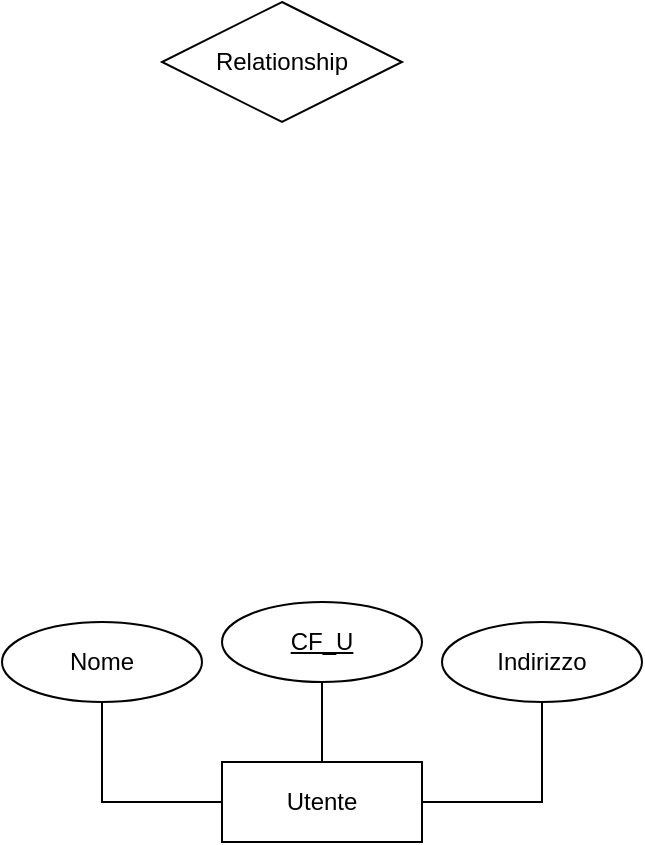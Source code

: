 <mxfile version="16.6.6" type="github">
  <diagram id="R2lEEEUBdFMjLlhIrx00" name="Page-1">
    <mxGraphModel dx="1422" dy="754" grid="1" gridSize="10" guides="1" tooltips="1" connect="1" arrows="1" fold="1" page="1" pageScale="1" pageWidth="1169" pageHeight="827" math="0" shadow="0" extFonts="Permanent Marker^https://fonts.googleapis.com/css?family=Permanent+Marker">
      <root>
        <mxCell id="0" />
        <mxCell id="1" parent="0" />
        <mxCell id="5CXdZSQUnjhNJFEUCRJK-9" style="edgeStyle=orthogonalEdgeStyle;rounded=0;orthogonalLoop=1;jettySize=auto;html=1;exitX=0;exitY=0.5;exitDx=0;exitDy=0;entryX=0.5;entryY=1;entryDx=0;entryDy=0;endArrow=none;endFill=0;" edge="1" parent="1" source="5CXdZSQUnjhNJFEUCRJK-2" target="5CXdZSQUnjhNJFEUCRJK-6">
          <mxGeometry relative="1" as="geometry" />
        </mxCell>
        <mxCell id="5CXdZSQUnjhNJFEUCRJK-11" style="edgeStyle=orthogonalEdgeStyle;rounded=0;orthogonalLoop=1;jettySize=auto;html=1;exitX=1;exitY=0.5;exitDx=0;exitDy=0;endArrow=none;endFill=0;" edge="1" parent="1" source="5CXdZSQUnjhNJFEUCRJK-2" target="5CXdZSQUnjhNJFEUCRJK-8">
          <mxGeometry relative="1" as="geometry" />
        </mxCell>
        <mxCell id="5CXdZSQUnjhNJFEUCRJK-2" value="Utente" style="whiteSpace=wrap;html=1;align=center;" vertex="1" parent="1">
          <mxGeometry x="160" y="400" width="100" height="40" as="geometry" />
        </mxCell>
        <mxCell id="5CXdZSQUnjhNJFEUCRJK-3" value="Relationship" style="shape=rhombus;perimeter=rhombusPerimeter;whiteSpace=wrap;html=1;align=center;" vertex="1" parent="1">
          <mxGeometry x="130" y="20" width="120" height="60" as="geometry" />
        </mxCell>
        <mxCell id="5CXdZSQUnjhNJFEUCRJK-6" value="Nome" style="ellipse;whiteSpace=wrap;html=1;align=center;" vertex="1" parent="1">
          <mxGeometry x="50" y="330" width="100" height="40" as="geometry" />
        </mxCell>
        <mxCell id="5CXdZSQUnjhNJFEUCRJK-10" style="edgeStyle=orthogonalEdgeStyle;rounded=0;orthogonalLoop=1;jettySize=auto;html=1;exitX=0.5;exitY=1;exitDx=0;exitDy=0;entryX=0.5;entryY=0;entryDx=0;entryDy=0;endArrow=none;endFill=0;" edge="1" parent="1" source="5CXdZSQUnjhNJFEUCRJK-7" target="5CXdZSQUnjhNJFEUCRJK-2">
          <mxGeometry relative="1" as="geometry" />
        </mxCell>
        <mxCell id="5CXdZSQUnjhNJFEUCRJK-7" value="CF_U" style="ellipse;whiteSpace=wrap;html=1;align=center;fontStyle=4;" vertex="1" parent="1">
          <mxGeometry x="160" y="320" width="100" height="40" as="geometry" />
        </mxCell>
        <mxCell id="5CXdZSQUnjhNJFEUCRJK-8" value="Indirizzo" style="ellipse;whiteSpace=wrap;html=1;align=center;" vertex="1" parent="1">
          <mxGeometry x="270" y="330" width="100" height="40" as="geometry" />
        </mxCell>
      </root>
    </mxGraphModel>
  </diagram>
</mxfile>
